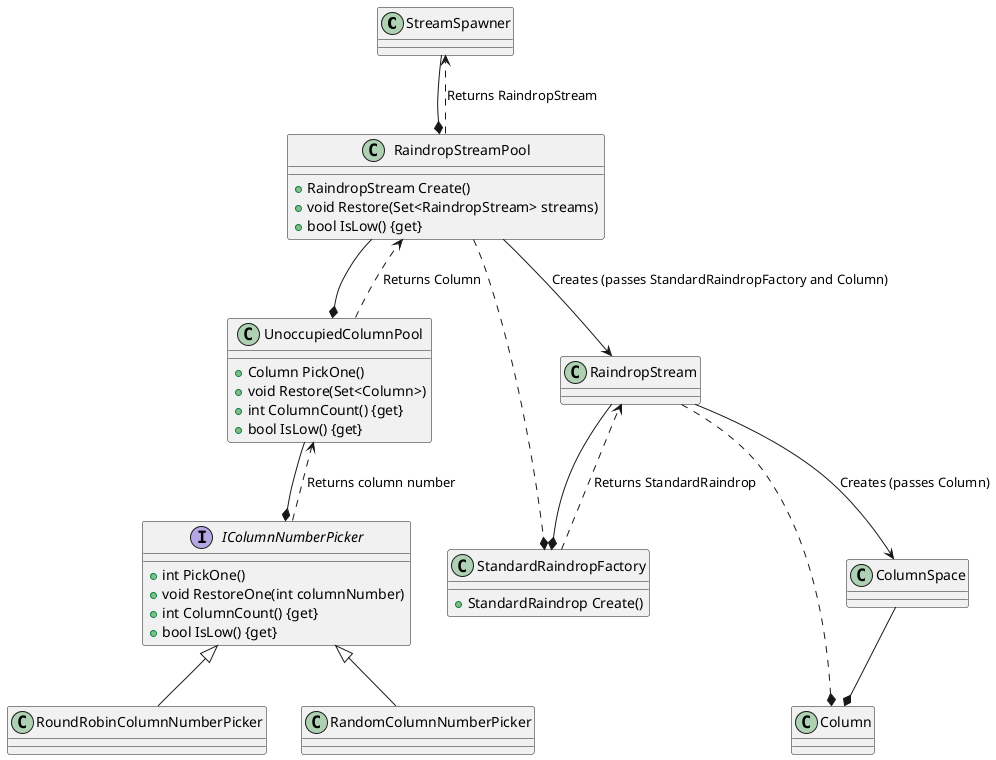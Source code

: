 @startuml
StreamSpawner --* RaindropStreamPool 

RaindropStreamPool --* UnoccupiedColumnPool
RaindropStreamPool ..* StandardRaindropFactory

UnoccupiedColumnPool --* IColumnNumberPicker
IColumnNumberPicker <|-- RoundRobinColumnNumberPicker
IColumnNumberPicker <|-- RandomColumnNumberPicker

RaindropStreamPool : +RaindropStream Create()
RaindropStreamPool : +void Restore(Set<RaindropStream> streams)
RaindropStreamPool : +bool IsLow() {get}

UnoccupiedColumnPool : +Column PickOne()
UnoccupiedColumnPool : +void Restore(Set<Column>)
UnoccupiedColumnPool : +int ColumnCount() {get}
UnoccupiedColumnPool : +bool IsLow() {get}

interface IColumnNumberPicker
IColumnNumberPicker : +int PickOne()
IColumnNumberPicker : +void RestoreOne(int columnNumber)
IColumnNumberPicker : +int ColumnCount() {get}
IColumnNumberPicker : +bool IsLow() {get}

StandardRaindropFactory : +StandardRaindrop Create()

RaindropStream --* StandardRaindropFactory
RaindropStream ..* Column
ColumnSpace --* Column

RaindropStreamPool --> RaindropStream : Creates (passes StandardRaindropFactory and Column)
StandardRaindropFactory ..> RaindropStream : Returns StandardRaindrop
IColumnNumberPicker ..> UnoccupiedColumnPool : Returns column number
UnoccupiedColumnPool ..> RaindropStreamPool : Returns Column
RaindropStreamPool ..> StreamSpawner : Returns RaindropStream
RaindropStream --> ColumnSpace : Creates (passes Column)

@enduml
